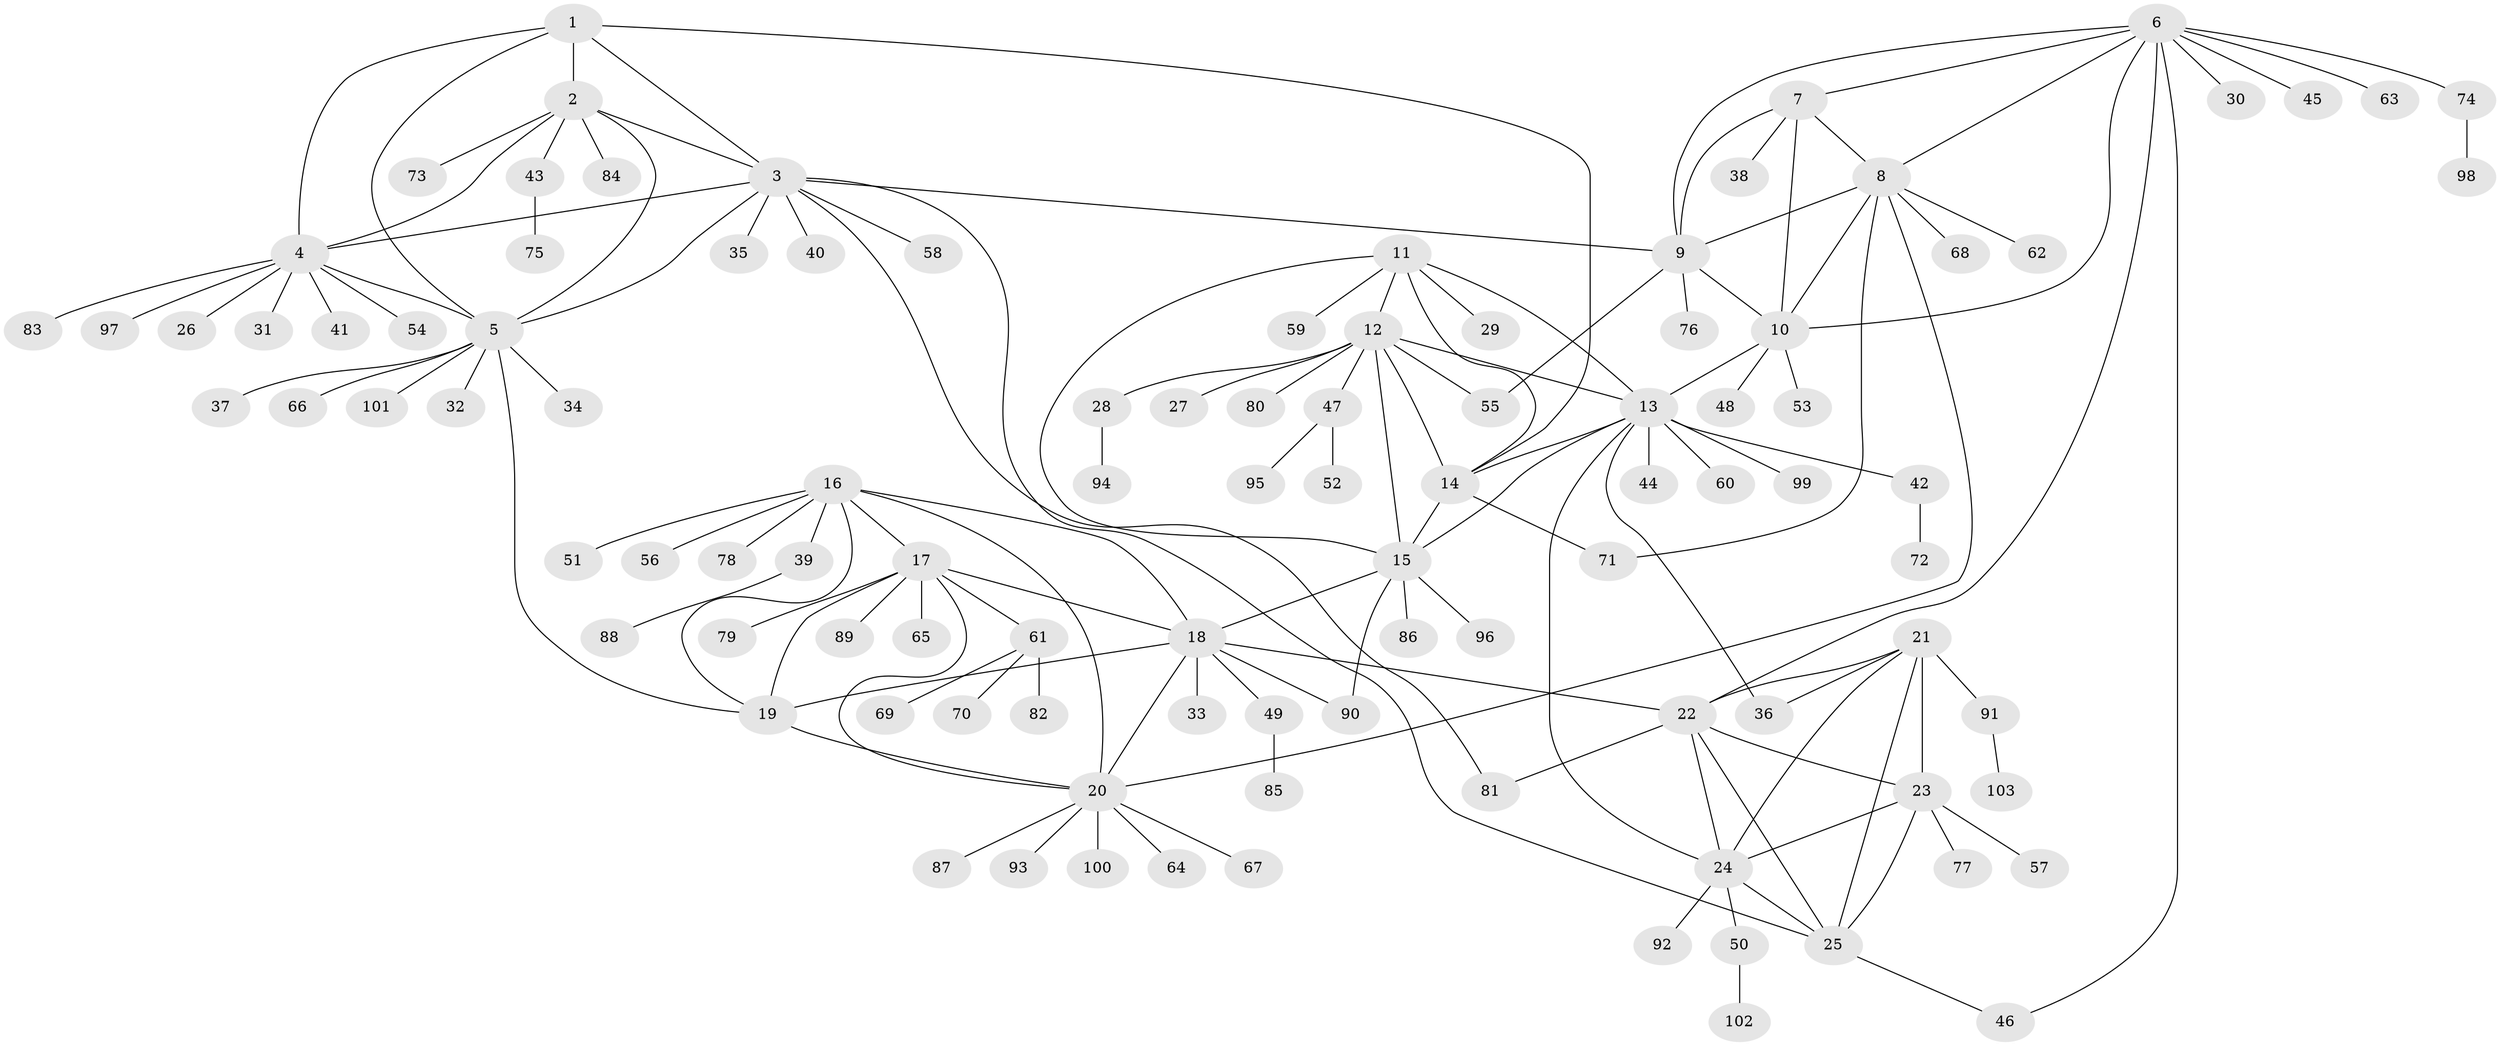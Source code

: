// Generated by graph-tools (version 1.1) at 2025/54/03/09/25 04:54:45]
// undirected, 103 vertices, 144 edges
graph export_dot {
graph [start="1"]
  node [color=gray90,style=filled];
  1;
  2;
  3;
  4;
  5;
  6;
  7;
  8;
  9;
  10;
  11;
  12;
  13;
  14;
  15;
  16;
  17;
  18;
  19;
  20;
  21;
  22;
  23;
  24;
  25;
  26;
  27;
  28;
  29;
  30;
  31;
  32;
  33;
  34;
  35;
  36;
  37;
  38;
  39;
  40;
  41;
  42;
  43;
  44;
  45;
  46;
  47;
  48;
  49;
  50;
  51;
  52;
  53;
  54;
  55;
  56;
  57;
  58;
  59;
  60;
  61;
  62;
  63;
  64;
  65;
  66;
  67;
  68;
  69;
  70;
  71;
  72;
  73;
  74;
  75;
  76;
  77;
  78;
  79;
  80;
  81;
  82;
  83;
  84;
  85;
  86;
  87;
  88;
  89;
  90;
  91;
  92;
  93;
  94;
  95;
  96;
  97;
  98;
  99;
  100;
  101;
  102;
  103;
  1 -- 2;
  1 -- 3;
  1 -- 4;
  1 -- 5;
  1 -- 14;
  2 -- 3;
  2 -- 4;
  2 -- 5;
  2 -- 43;
  2 -- 73;
  2 -- 84;
  3 -- 4;
  3 -- 5;
  3 -- 9;
  3 -- 25;
  3 -- 35;
  3 -- 40;
  3 -- 58;
  3 -- 81;
  4 -- 5;
  4 -- 26;
  4 -- 31;
  4 -- 41;
  4 -- 54;
  4 -- 83;
  4 -- 97;
  5 -- 19;
  5 -- 32;
  5 -- 34;
  5 -- 37;
  5 -- 66;
  5 -- 101;
  6 -- 7;
  6 -- 8;
  6 -- 9;
  6 -- 10;
  6 -- 22;
  6 -- 30;
  6 -- 45;
  6 -- 46;
  6 -- 63;
  6 -- 74;
  7 -- 8;
  7 -- 9;
  7 -- 10;
  7 -- 38;
  8 -- 9;
  8 -- 10;
  8 -- 20;
  8 -- 62;
  8 -- 68;
  8 -- 71;
  9 -- 10;
  9 -- 55;
  9 -- 76;
  10 -- 13;
  10 -- 48;
  10 -- 53;
  11 -- 12;
  11 -- 13;
  11 -- 14;
  11 -- 15;
  11 -- 29;
  11 -- 59;
  12 -- 13;
  12 -- 14;
  12 -- 15;
  12 -- 27;
  12 -- 28;
  12 -- 47;
  12 -- 55;
  12 -- 80;
  13 -- 14;
  13 -- 15;
  13 -- 24;
  13 -- 36;
  13 -- 42;
  13 -- 44;
  13 -- 60;
  13 -- 99;
  14 -- 15;
  14 -- 71;
  15 -- 18;
  15 -- 86;
  15 -- 90;
  15 -- 96;
  16 -- 17;
  16 -- 18;
  16 -- 19;
  16 -- 20;
  16 -- 39;
  16 -- 51;
  16 -- 56;
  16 -- 78;
  17 -- 18;
  17 -- 19;
  17 -- 20;
  17 -- 61;
  17 -- 65;
  17 -- 79;
  17 -- 89;
  18 -- 19;
  18 -- 20;
  18 -- 22;
  18 -- 33;
  18 -- 49;
  18 -- 90;
  19 -- 20;
  20 -- 64;
  20 -- 67;
  20 -- 87;
  20 -- 93;
  20 -- 100;
  21 -- 22;
  21 -- 23;
  21 -- 24;
  21 -- 25;
  21 -- 36;
  21 -- 91;
  22 -- 23;
  22 -- 24;
  22 -- 25;
  22 -- 81;
  23 -- 24;
  23 -- 25;
  23 -- 57;
  23 -- 77;
  24 -- 25;
  24 -- 50;
  24 -- 92;
  25 -- 46;
  28 -- 94;
  39 -- 88;
  42 -- 72;
  43 -- 75;
  47 -- 52;
  47 -- 95;
  49 -- 85;
  50 -- 102;
  61 -- 69;
  61 -- 70;
  61 -- 82;
  74 -- 98;
  91 -- 103;
}
